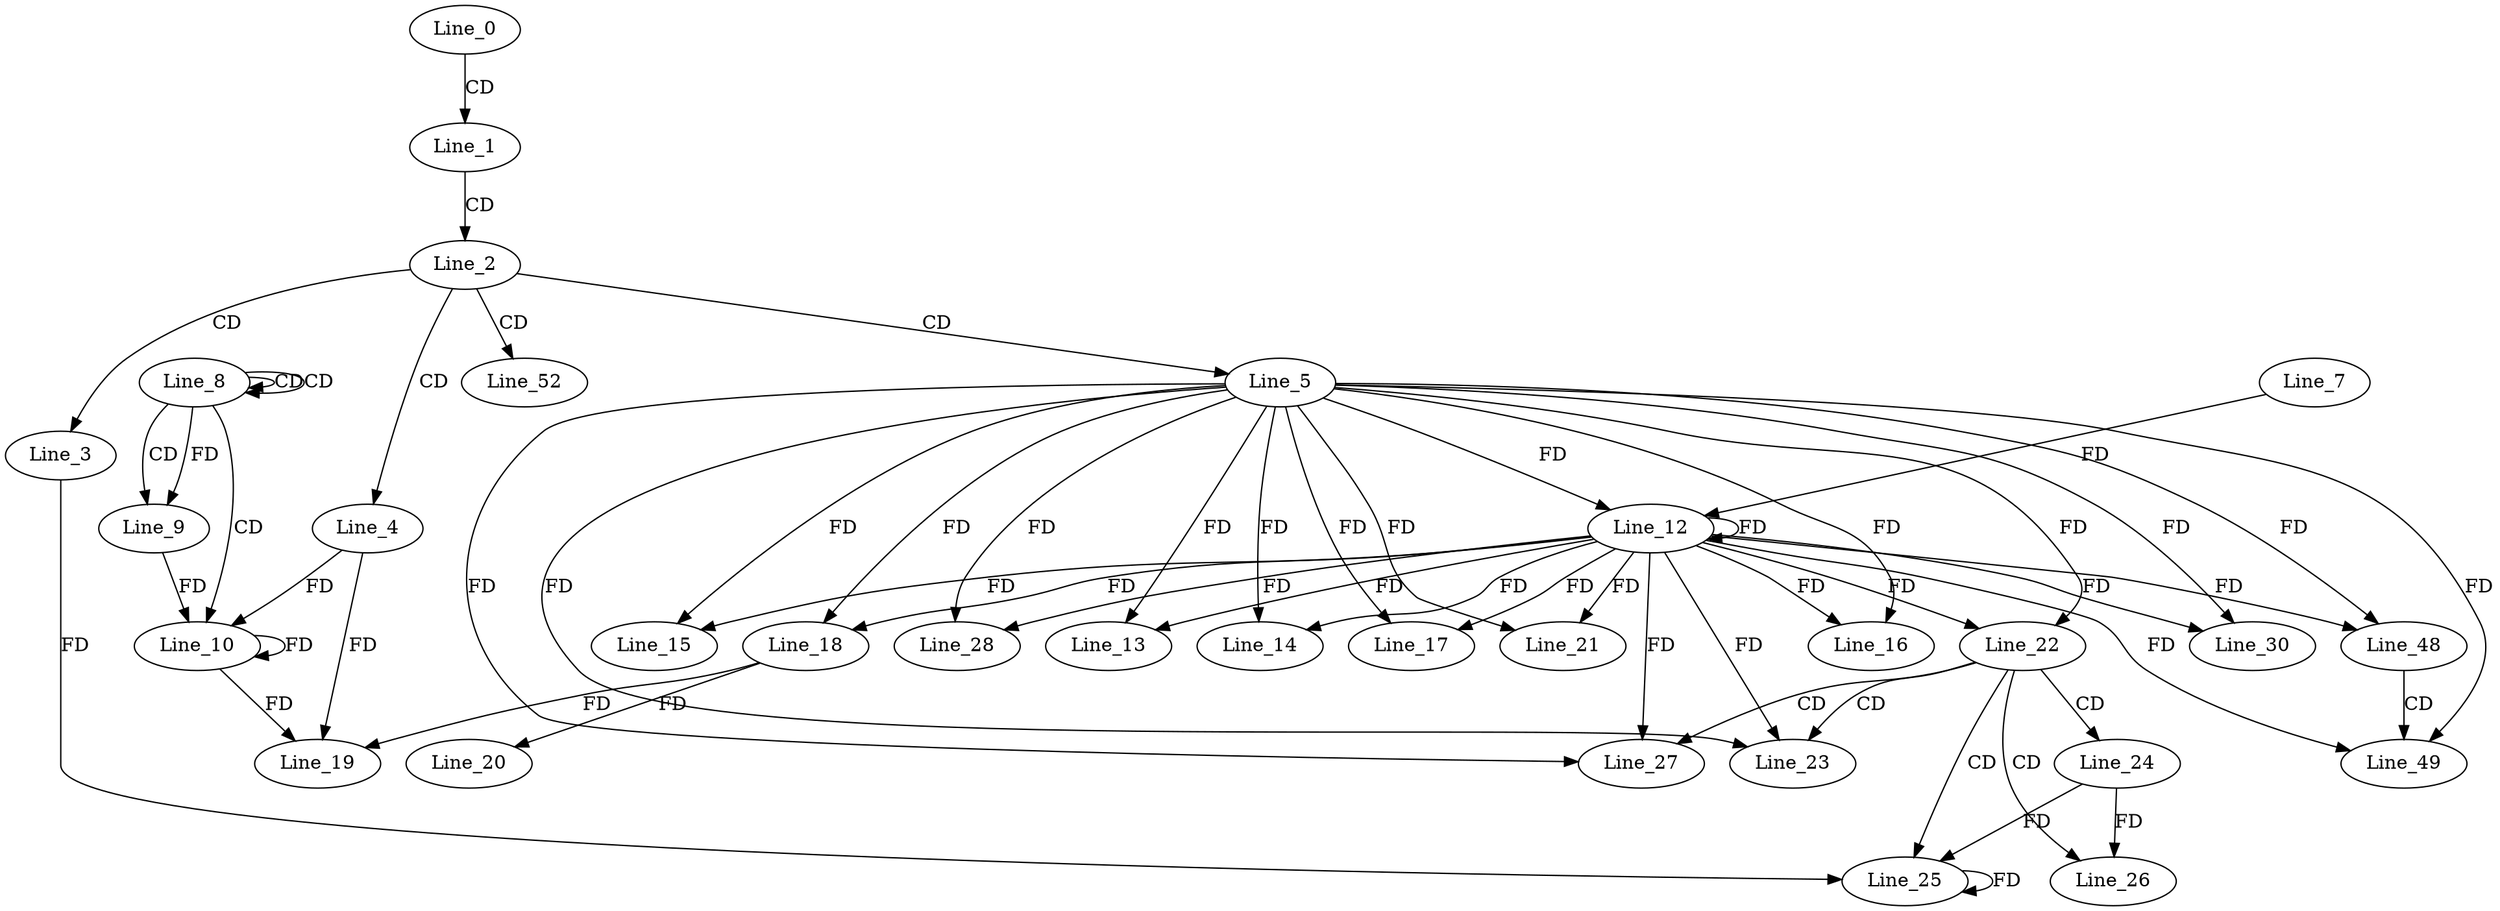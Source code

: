digraph G {
  Line_0;
  Line_1;
  Line_2;
  Line_3;
  Line_4;
  Line_5;
  Line_8;
  Line_8;
  Line_8;
  Line_8;
  Line_9;
  Line_9;
  Line_10;
  Line_10;
  Line_10;
  Line_12;
  Line_7;
  Line_12;
  Line_13;
  Line_14;
  Line_15;
  Line_16;
  Line_17;
  Line_18;
  Line_18;
  Line_19;
  Line_20;
  Line_21;
  Line_21;
  Line_22;
  Line_22;
  Line_23;
  Line_23;
  Line_24;
  Line_25;
  Line_25;
  Line_26;
  Line_27;
  Line_27;
  Line_28;
  Line_30;
  Line_30;
  Line_48;
  Line_49;
  Line_52;
  Line_0 -> Line_1 [ label="CD" ];
  Line_1 -> Line_2 [ label="CD" ];
  Line_2 -> Line_3 [ label="CD" ];
  Line_2 -> Line_4 [ label="CD" ];
  Line_2 -> Line_5 [ label="CD" ];
  Line_8 -> Line_8 [ label="CD" ];
  Line_8 -> Line_8 [ label="CD" ];
  Line_8 -> Line_9 [ label="CD" ];
  Line_8 -> Line_9 [ label="FD" ];
  Line_8 -> Line_10 [ label="CD" ];
  Line_10 -> Line_10 [ label="FD" ];
  Line_4 -> Line_10 [ label="FD" ];
  Line_9 -> Line_10 [ label="FD" ];
  Line_5 -> Line_12 [ label="FD" ];
  Line_12 -> Line_12 [ label="FD" ];
  Line_7 -> Line_12 [ label="FD" ];
  Line_5 -> Line_13 [ label="FD" ];
  Line_12 -> Line_13 [ label="FD" ];
  Line_5 -> Line_14 [ label="FD" ];
  Line_12 -> Line_14 [ label="FD" ];
  Line_5 -> Line_15 [ label="FD" ];
  Line_12 -> Line_15 [ label="FD" ];
  Line_5 -> Line_16 [ label="FD" ];
  Line_12 -> Line_16 [ label="FD" ];
  Line_5 -> Line_17 [ label="FD" ];
  Line_12 -> Line_17 [ label="FD" ];
  Line_5 -> Line_18 [ label="FD" ];
  Line_12 -> Line_18 [ label="FD" ];
  Line_18 -> Line_19 [ label="FD" ];
  Line_10 -> Line_19 [ label="FD" ];
  Line_4 -> Line_19 [ label="FD" ];
  Line_18 -> Line_20 [ label="FD" ];
  Line_5 -> Line_21 [ label="FD" ];
  Line_12 -> Line_21 [ label="FD" ];
  Line_5 -> Line_22 [ label="FD" ];
  Line_12 -> Line_22 [ label="FD" ];
  Line_22 -> Line_23 [ label="CD" ];
  Line_5 -> Line_23 [ label="FD" ];
  Line_12 -> Line_23 [ label="FD" ];
  Line_22 -> Line_24 [ label="CD" ];
  Line_22 -> Line_25 [ label="CD" ];
  Line_3 -> Line_25 [ label="FD" ];
  Line_25 -> Line_25 [ label="FD" ];
  Line_24 -> Line_25 [ label="FD" ];
  Line_22 -> Line_26 [ label="CD" ];
  Line_24 -> Line_26 [ label="FD" ];
  Line_22 -> Line_27 [ label="CD" ];
  Line_5 -> Line_27 [ label="FD" ];
  Line_12 -> Line_27 [ label="FD" ];
  Line_5 -> Line_28 [ label="FD" ];
  Line_12 -> Line_28 [ label="FD" ];
  Line_5 -> Line_30 [ label="FD" ];
  Line_12 -> Line_30 [ label="FD" ];
  Line_5 -> Line_48 [ label="FD" ];
  Line_12 -> Line_48 [ label="FD" ];
  Line_48 -> Line_49 [ label="CD" ];
  Line_5 -> Line_49 [ label="FD" ];
  Line_12 -> Line_49 [ label="FD" ];
  Line_2 -> Line_52 [ label="CD" ];
}
